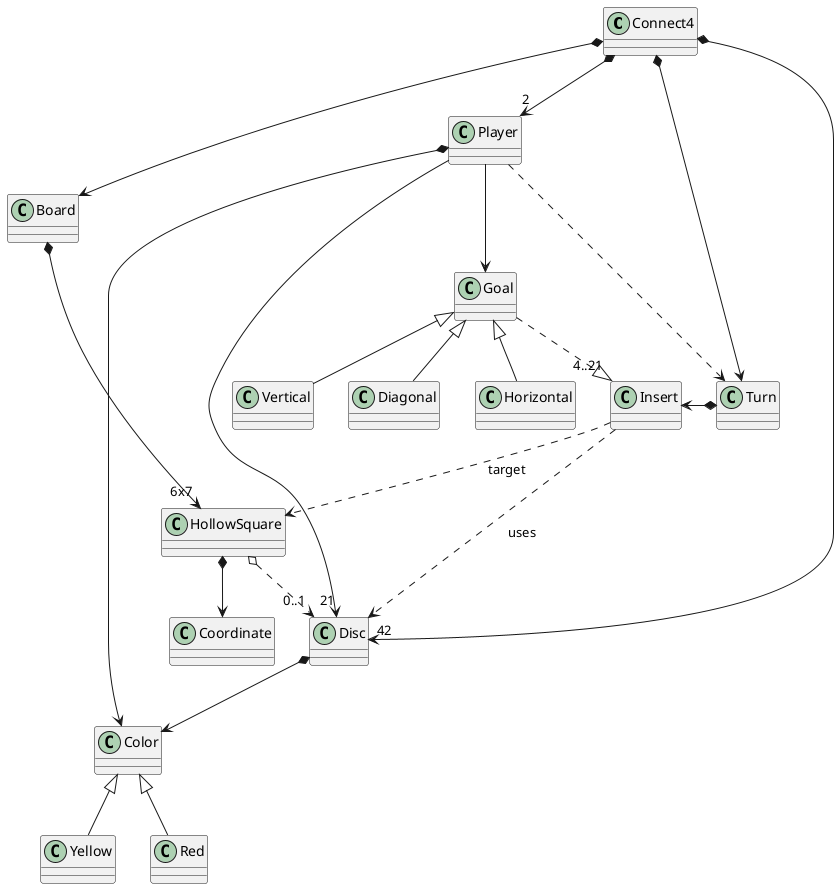 @startuml
'https://plantuml.com/class-diagram

class Connect4
class Board
class Goal
class Disc
class Player
class HollowSquare
class Coordinate
class Color
class Yellow
class Red
class Turn
class Horizontal
class Vertical
class Insert
class Diagonal

Connect4 *--> Board
Connect4 *--> "42" Disc
Connect4 *--> "2" Player
Connect4 *--> Turn

Player --> "21" Disc
Player *--> Color
Player ..> Turn
Disc *--> Color
Color <|-- Yellow
Color <|-- Red
Player --> Goal
Goal <|-- Horizontal
Goal <|-- Vertical
Goal <|-- Diagonal
Goal ..|> "4..21" Insert
Insert ..> HollowSquare: target
Insert ..> Disc: uses
Turn *-left-> Insert

Board *--> "6x7" HollowSquare
HollowSquare o..> "0..1" Disc
HollowSquare *--> Coordinate




@enduml